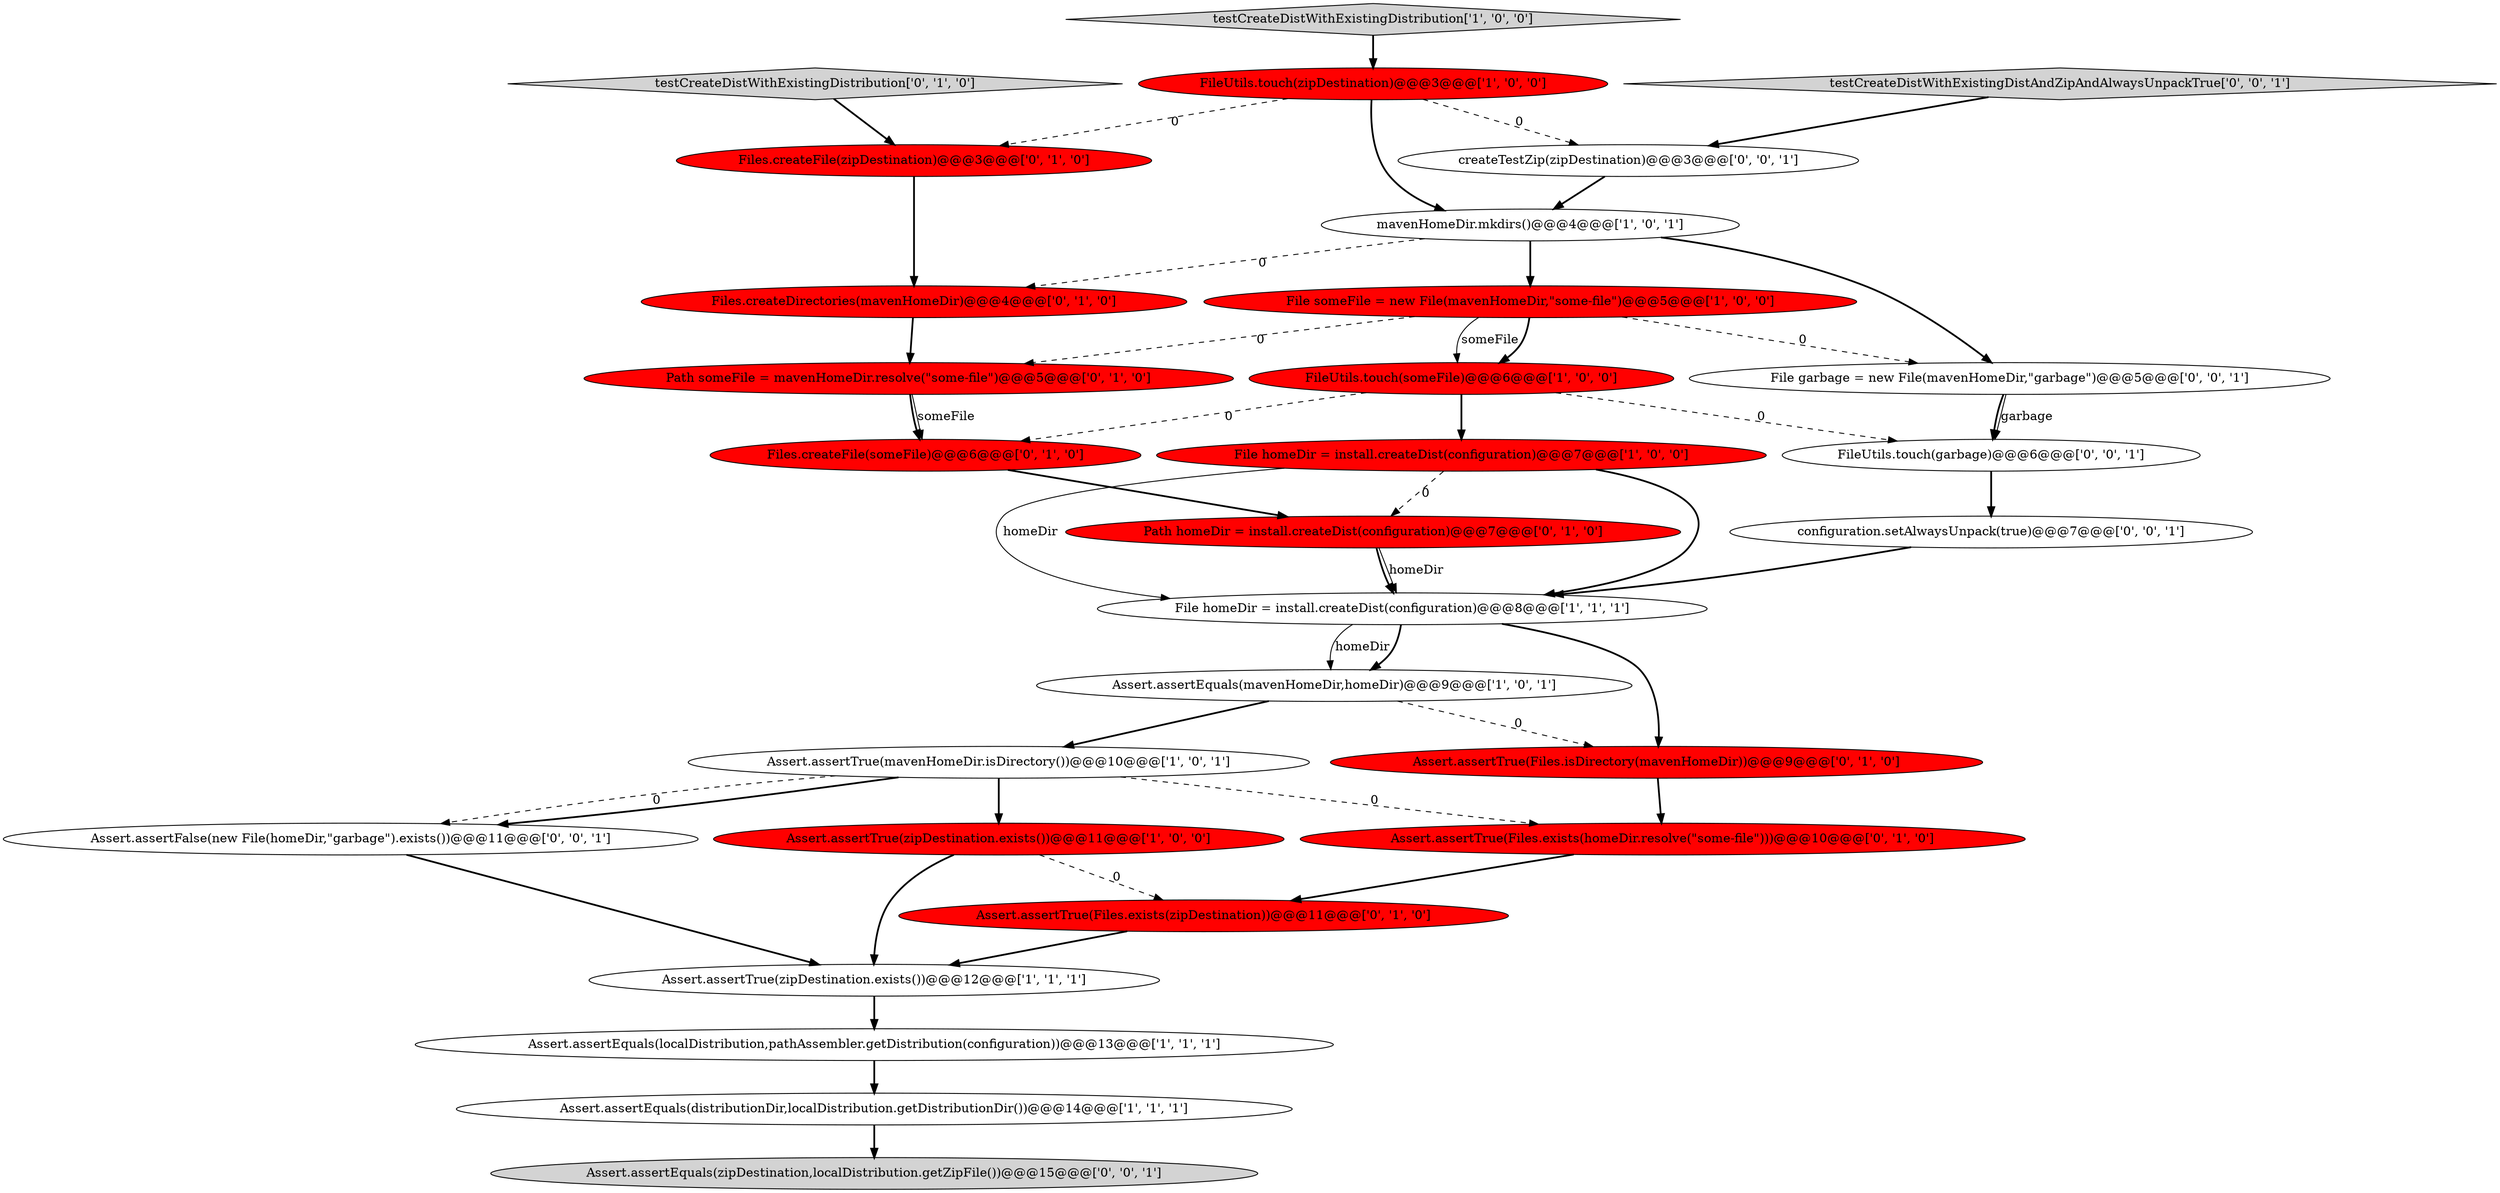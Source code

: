 digraph {
19 [style = filled, label = "Assert.assertTrue(Files.isDirectory(mavenHomeDir))@@@9@@@['0', '1', '0']", fillcolor = red, shape = ellipse image = "AAA1AAABBB2BBB"];
14 [style = filled, label = "Assert.assertTrue(Files.exists(homeDir.resolve(\"some-file\")))@@@10@@@['0', '1', '0']", fillcolor = red, shape = ellipse image = "AAA1AAABBB2BBB"];
17 [style = filled, label = "Files.createFile(someFile)@@@6@@@['0', '1', '0']", fillcolor = red, shape = ellipse image = "AAA1AAABBB2BBB"];
15 [style = filled, label = "Path homeDir = install.createDist(configuration)@@@7@@@['0', '1', '0']", fillcolor = red, shape = ellipse image = "AAA1AAABBB2BBB"];
16 [style = filled, label = "Files.createFile(zipDestination)@@@3@@@['0', '1', '0']", fillcolor = red, shape = ellipse image = "AAA1AAABBB2BBB"];
13 [style = filled, label = "testCreateDistWithExistingDistribution['0', '1', '0']", fillcolor = lightgray, shape = diamond image = "AAA0AAABBB2BBB"];
20 [style = filled, label = "Path someFile = mavenHomeDir.resolve(\"some-file\")@@@5@@@['0', '1', '0']", fillcolor = red, shape = ellipse image = "AAA1AAABBB2BBB"];
24 [style = filled, label = "Assert.assertEquals(zipDestination,localDistribution.getZipFile())@@@15@@@['0', '0', '1']", fillcolor = lightgray, shape = ellipse image = "AAA0AAABBB3BBB"];
11 [style = filled, label = "Assert.assertTrue(zipDestination.exists())@@@12@@@['1', '1', '1']", fillcolor = white, shape = ellipse image = "AAA0AAABBB1BBB"];
2 [style = filled, label = "Assert.assertTrue(zipDestination.exists())@@@11@@@['1', '0', '0']", fillcolor = red, shape = ellipse image = "AAA1AAABBB1BBB"];
18 [style = filled, label = "Files.createDirectories(mavenHomeDir)@@@4@@@['0', '1', '0']", fillcolor = red, shape = ellipse image = "AAA1AAABBB2BBB"];
0 [style = filled, label = "FileUtils.touch(someFile)@@@6@@@['1', '0', '0']", fillcolor = red, shape = ellipse image = "AAA1AAABBB1BBB"];
7 [style = filled, label = "Assert.assertEquals(mavenHomeDir,homeDir)@@@9@@@['1', '0', '1']", fillcolor = white, shape = ellipse image = "AAA0AAABBB1BBB"];
10 [style = filled, label = "File homeDir = install.createDist(configuration)@@@8@@@['1', '1', '1']", fillcolor = white, shape = ellipse image = "AAA0AAABBB1BBB"];
22 [style = filled, label = "Assert.assertFalse(new File(homeDir,\"garbage\").exists())@@@11@@@['0', '0', '1']", fillcolor = white, shape = ellipse image = "AAA0AAABBB3BBB"];
5 [style = filled, label = "FileUtils.touch(zipDestination)@@@3@@@['1', '0', '0']", fillcolor = red, shape = ellipse image = "AAA1AAABBB1BBB"];
23 [style = filled, label = "File garbage = new File(mavenHomeDir,\"garbage\")@@@5@@@['0', '0', '1']", fillcolor = white, shape = ellipse image = "AAA0AAABBB3BBB"];
27 [style = filled, label = "testCreateDistWithExistingDistAndZipAndAlwaysUnpackTrue['0', '0', '1']", fillcolor = lightgray, shape = diamond image = "AAA0AAABBB3BBB"];
6 [style = filled, label = "mavenHomeDir.mkdirs()@@@4@@@['1', '0', '1']", fillcolor = white, shape = ellipse image = "AAA0AAABBB1BBB"];
12 [style = filled, label = "testCreateDistWithExistingDistribution['1', '0', '0']", fillcolor = lightgray, shape = diamond image = "AAA0AAABBB1BBB"];
4 [style = filled, label = "File someFile = new File(mavenHomeDir,\"some-file\")@@@5@@@['1', '0', '0']", fillcolor = red, shape = ellipse image = "AAA1AAABBB1BBB"];
3 [style = filled, label = "File homeDir = install.createDist(configuration)@@@7@@@['1', '0', '0']", fillcolor = red, shape = ellipse image = "AAA1AAABBB1BBB"];
25 [style = filled, label = "FileUtils.touch(garbage)@@@6@@@['0', '0', '1']", fillcolor = white, shape = ellipse image = "AAA0AAABBB3BBB"];
8 [style = filled, label = "Assert.assertTrue(mavenHomeDir.isDirectory())@@@10@@@['1', '0', '1']", fillcolor = white, shape = ellipse image = "AAA0AAABBB1BBB"];
21 [style = filled, label = "Assert.assertTrue(Files.exists(zipDestination))@@@11@@@['0', '1', '0']", fillcolor = red, shape = ellipse image = "AAA1AAABBB2BBB"];
28 [style = filled, label = "createTestZip(zipDestination)@@@3@@@['0', '0', '1']", fillcolor = white, shape = ellipse image = "AAA0AAABBB3BBB"];
26 [style = filled, label = "configuration.setAlwaysUnpack(true)@@@7@@@['0', '0', '1']", fillcolor = white, shape = ellipse image = "AAA0AAABBB3BBB"];
9 [style = filled, label = "Assert.assertEquals(distributionDir,localDistribution.getDistributionDir())@@@14@@@['1', '1', '1']", fillcolor = white, shape = ellipse image = "AAA0AAABBB1BBB"];
1 [style = filled, label = "Assert.assertEquals(localDistribution,pathAssembler.getDistribution(configuration))@@@13@@@['1', '1', '1']", fillcolor = white, shape = ellipse image = "AAA0AAABBB1BBB"];
0->3 [style = bold, label=""];
23->25 [style = bold, label=""];
15->10 [style = bold, label=""];
28->6 [style = bold, label=""];
16->18 [style = bold, label=""];
20->17 [style = bold, label=""];
10->7 [style = solid, label="homeDir"];
12->5 [style = bold, label=""];
26->10 [style = bold, label=""];
11->1 [style = bold, label=""];
4->0 [style = solid, label="someFile"];
6->23 [style = bold, label=""];
10->19 [style = bold, label=""];
27->28 [style = bold, label=""];
8->14 [style = dashed, label="0"];
23->25 [style = solid, label="garbage"];
7->8 [style = bold, label=""];
0->17 [style = dashed, label="0"];
10->7 [style = bold, label=""];
13->16 [style = bold, label=""];
1->9 [style = bold, label=""];
15->10 [style = solid, label="homeDir"];
4->0 [style = bold, label=""];
8->22 [style = bold, label=""];
20->17 [style = solid, label="someFile"];
6->18 [style = dashed, label="0"];
5->16 [style = dashed, label="0"];
8->22 [style = dashed, label="0"];
3->10 [style = bold, label=""];
6->4 [style = bold, label=""];
18->20 [style = bold, label=""];
5->28 [style = dashed, label="0"];
19->14 [style = bold, label=""];
5->6 [style = bold, label=""];
0->25 [style = dashed, label="0"];
8->2 [style = bold, label=""];
21->11 [style = bold, label=""];
7->19 [style = dashed, label="0"];
4->20 [style = dashed, label="0"];
2->21 [style = dashed, label="0"];
25->26 [style = bold, label=""];
17->15 [style = bold, label=""];
3->15 [style = dashed, label="0"];
3->10 [style = solid, label="homeDir"];
4->23 [style = dashed, label="0"];
2->11 [style = bold, label=""];
14->21 [style = bold, label=""];
22->11 [style = bold, label=""];
9->24 [style = bold, label=""];
}
